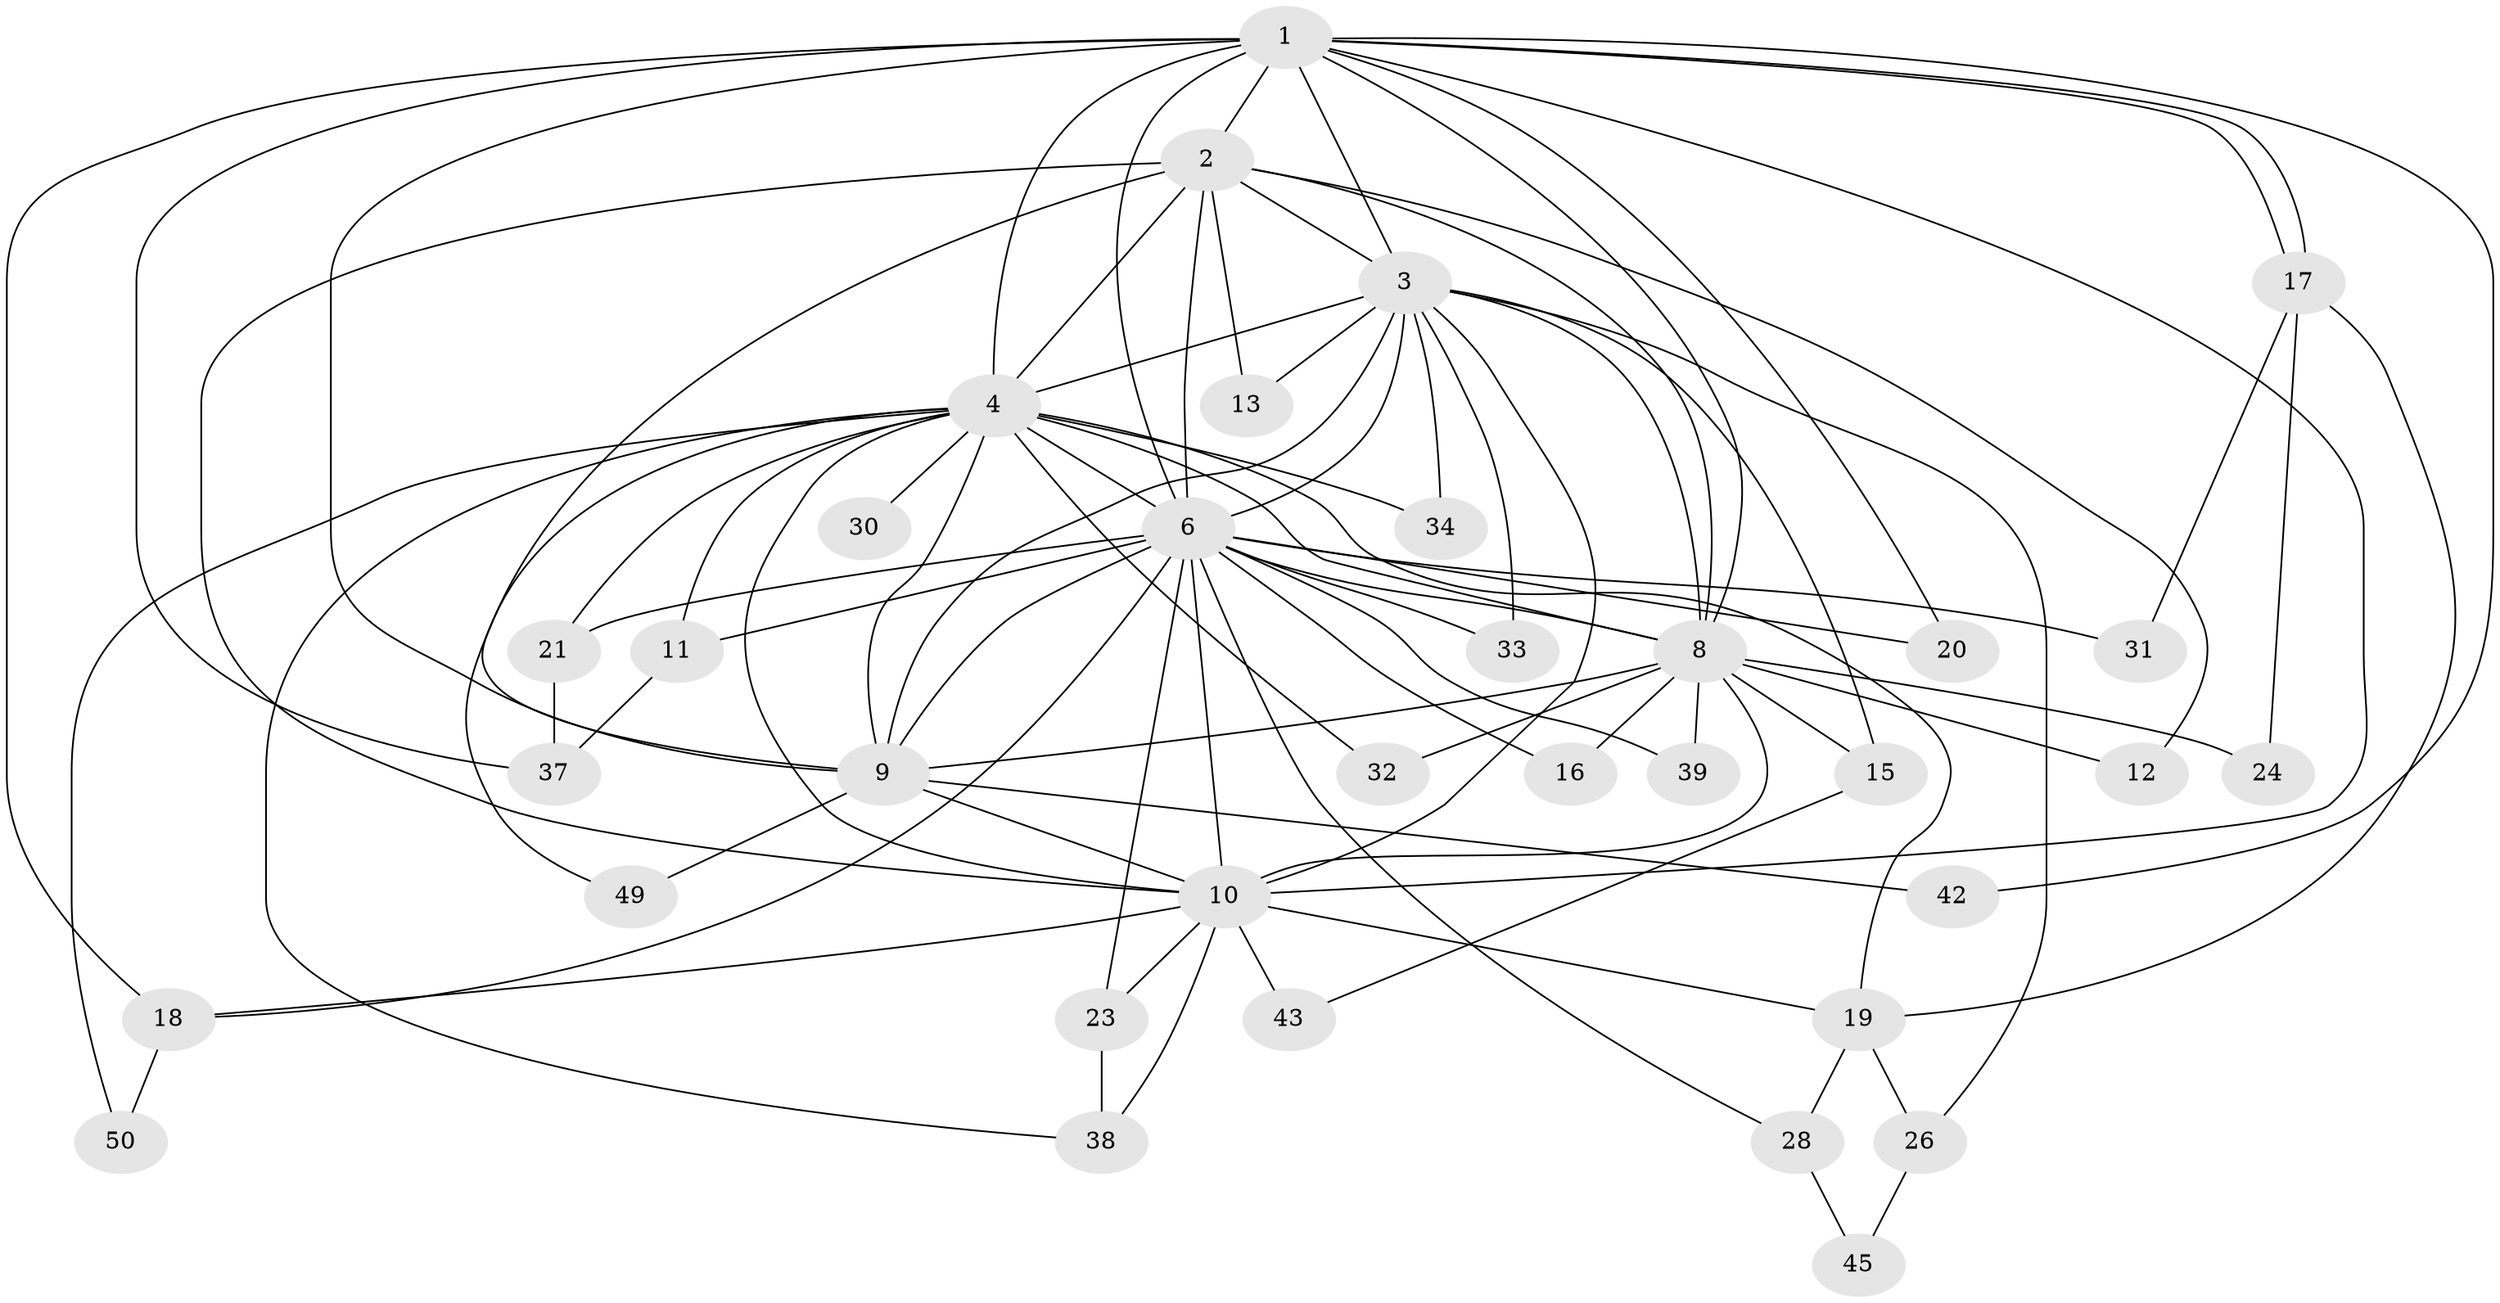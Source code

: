 // Generated by graph-tools (version 1.1) at 2025/51/02/27/25 19:51:43]
// undirected, 35 vertices, 85 edges
graph export_dot {
graph [start="1"]
  node [color=gray90,style=filled];
  1 [super="+35"];
  2 [super="+41"];
  3 [super="+27"];
  4 [super="+5"];
  6 [super="+7"];
  8 [super="+46"];
  9 [super="+25"];
  10 [super="+14"];
  11;
  12;
  13;
  15 [super="+22"];
  16;
  17;
  18 [super="+44"];
  19 [super="+36"];
  20;
  21 [super="+29"];
  23;
  24;
  26;
  28;
  30;
  31;
  32 [super="+48"];
  33;
  34;
  37 [super="+47"];
  38 [super="+40"];
  39;
  42;
  43;
  45;
  49;
  50;
  1 -- 2;
  1 -- 3;
  1 -- 4 [weight=2];
  1 -- 6 [weight=2];
  1 -- 8;
  1 -- 9;
  1 -- 10;
  1 -- 17 [weight=2];
  1 -- 17;
  1 -- 20;
  1 -- 37;
  1 -- 42;
  1 -- 18;
  2 -- 3;
  2 -- 4 [weight=2];
  2 -- 6 [weight=2];
  2 -- 8 [weight=2];
  2 -- 9;
  2 -- 10;
  2 -- 12;
  2 -- 13;
  3 -- 4 [weight=3];
  3 -- 6 [weight=2];
  3 -- 8;
  3 -- 9;
  3 -- 10;
  3 -- 13;
  3 -- 15 [weight=2];
  3 -- 26;
  3 -- 33;
  3 -- 34;
  4 -- 6 [weight=4];
  4 -- 8 [weight=3];
  4 -- 9 [weight=3];
  4 -- 10 [weight=2];
  4 -- 11;
  4 -- 21 [weight=2];
  4 -- 30 [weight=2];
  4 -- 50;
  4 -- 38;
  4 -- 19;
  4 -- 32 [weight=2];
  4 -- 34;
  4 -- 49;
  6 -- 8 [weight=2];
  6 -- 9 [weight=2];
  6 -- 10 [weight=2];
  6 -- 16;
  6 -- 18;
  6 -- 20;
  6 -- 28;
  6 -- 31;
  6 -- 33;
  6 -- 39;
  6 -- 11;
  6 -- 23;
  6 -- 21;
  8 -- 9;
  8 -- 10 [weight=2];
  8 -- 12;
  8 -- 15;
  8 -- 16;
  8 -- 24;
  8 -- 32;
  8 -- 39;
  9 -- 10;
  9 -- 42;
  9 -- 49;
  10 -- 18;
  10 -- 38;
  10 -- 23;
  10 -- 43;
  10 -- 19;
  11 -- 37;
  15 -- 43;
  17 -- 19;
  17 -- 24;
  17 -- 31;
  18 -- 50;
  19 -- 26;
  19 -- 28;
  21 -- 37;
  23 -- 38;
  26 -- 45;
  28 -- 45;
}
